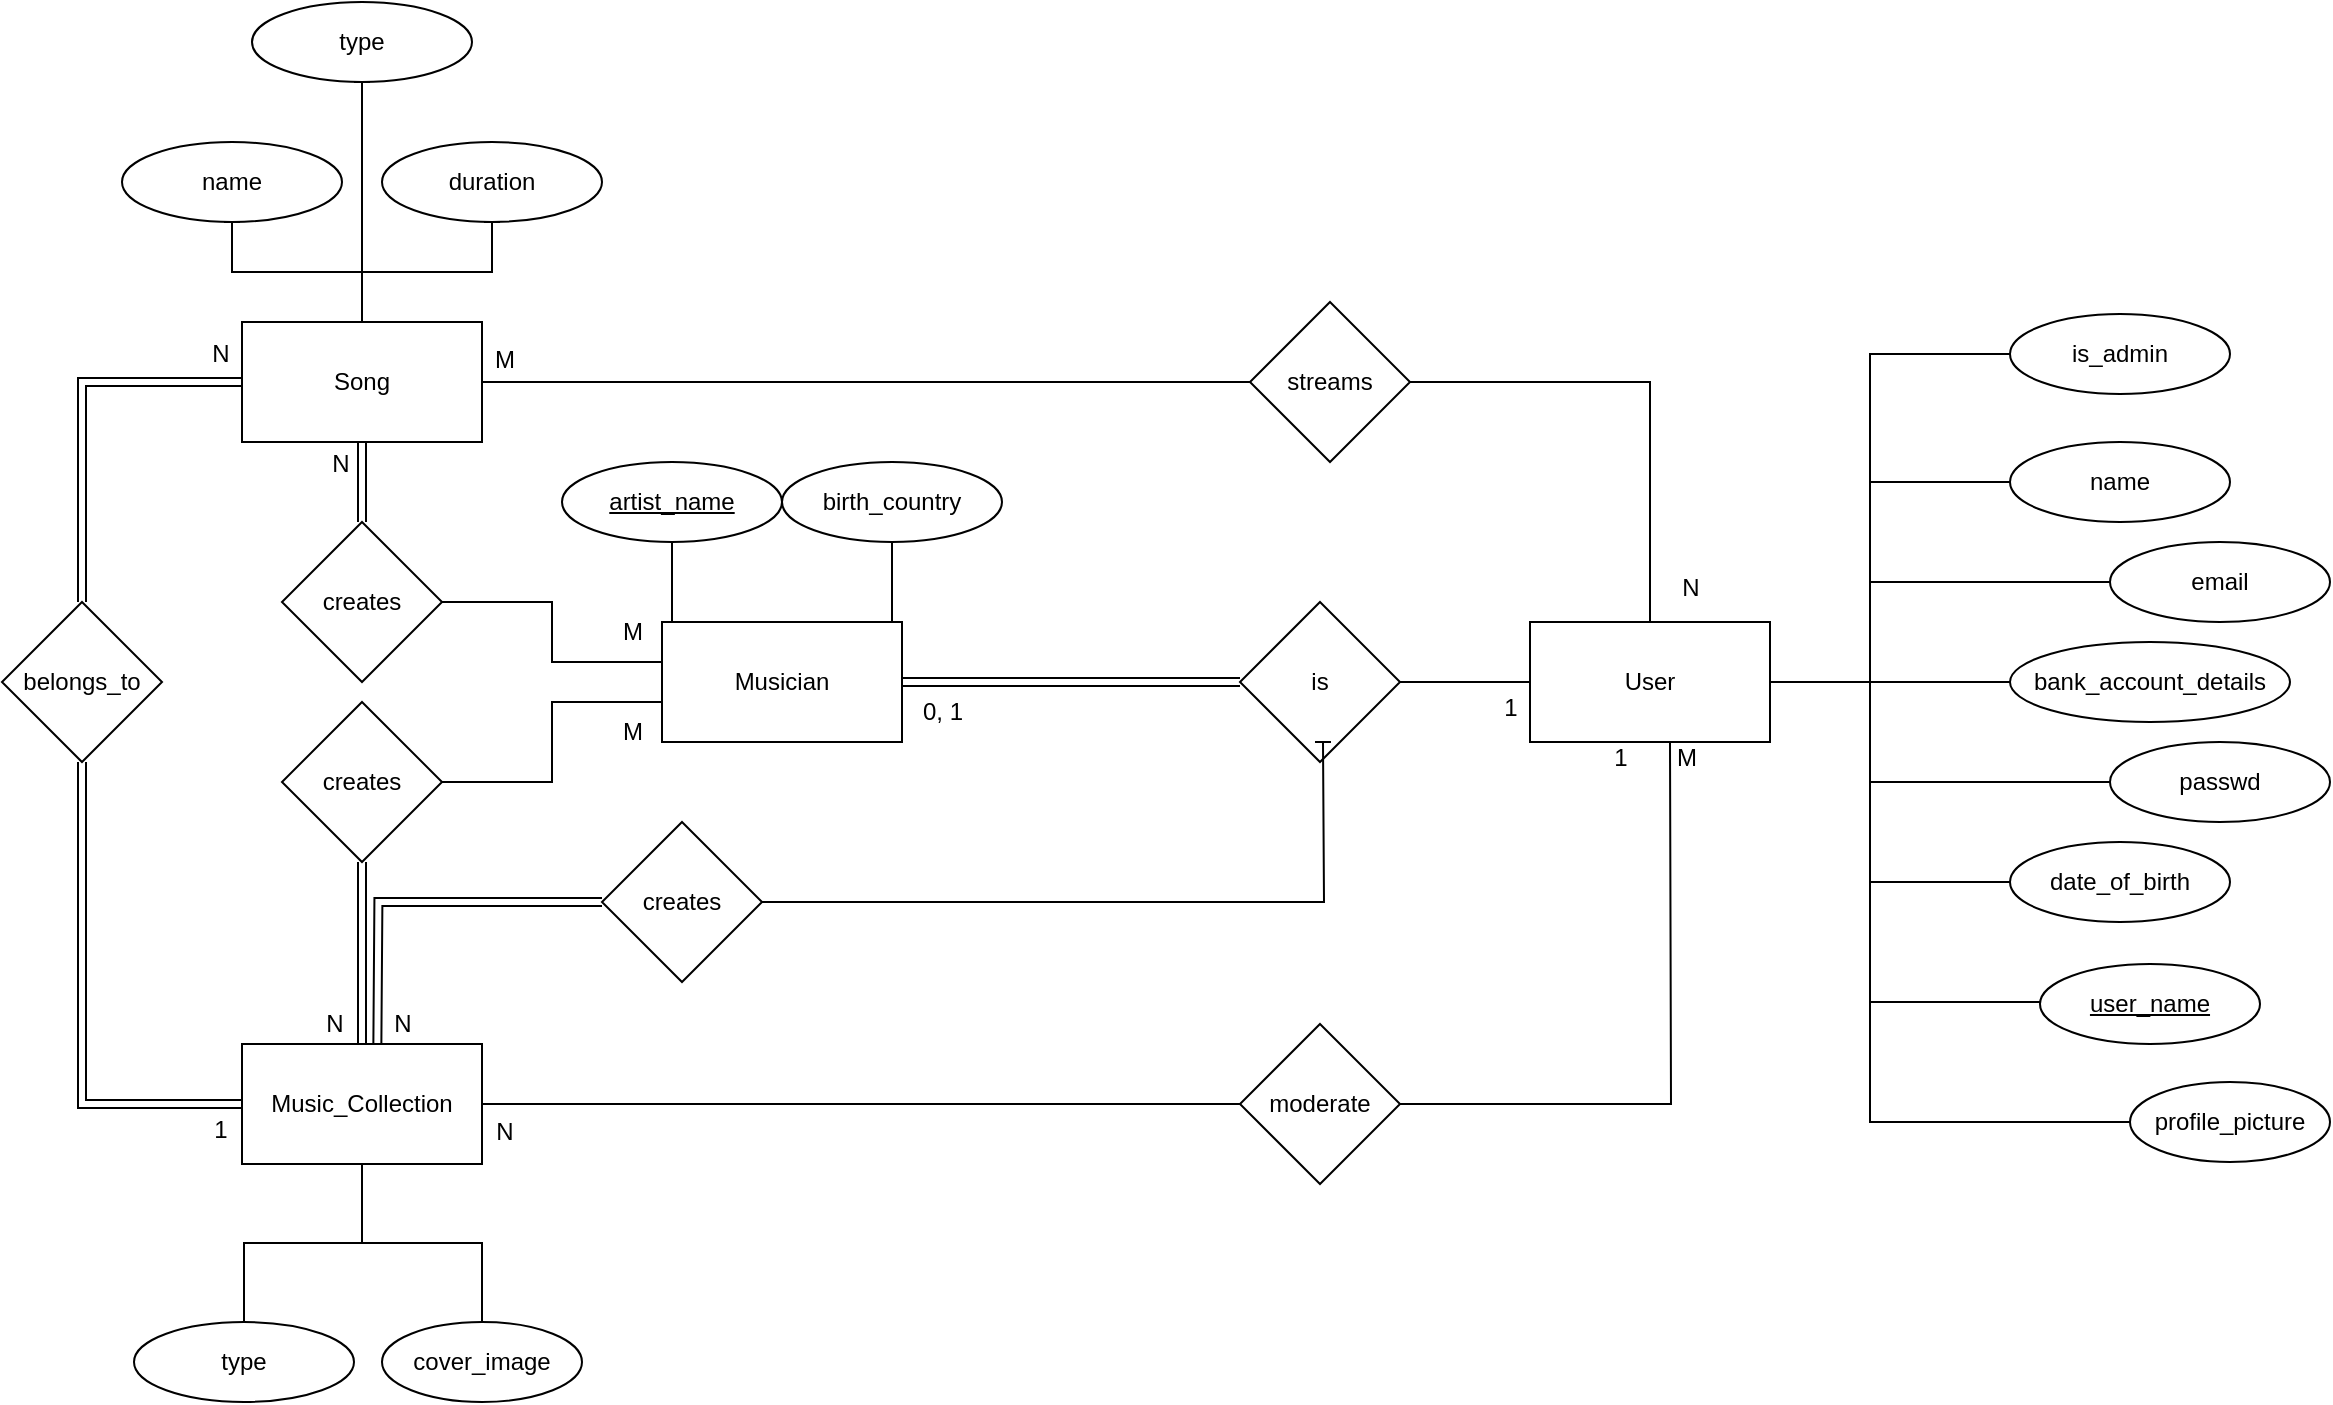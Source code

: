 <mxfile version="24.7.16">
  <diagram name="Page-1" id="TaUfX6dQ_6sSOLUEPohV">
    <mxGraphModel dx="1652" dy="785" grid="1" gridSize="10" guides="1" tooltips="1" connect="1" arrows="1" fold="1" page="1" pageScale="1" pageWidth="850" pageHeight="1100" math="0" shadow="0">
      <root>
        <mxCell id="0" />
        <mxCell id="1" parent="0" />
        <mxCell id="M-IZh2_x-mo40waA8k21-18" style="edgeStyle=orthogonalEdgeStyle;rounded=0;orthogonalLoop=1;jettySize=auto;html=1;entryX=0.5;entryY=1;entryDx=0;entryDy=0;endArrow=baseDash;endFill=0;" parent="1" source="M-IZh2_x-mo40waA8k21-2" target="M-IZh2_x-mo40waA8k21-17" edge="1">
          <mxGeometry relative="1" as="geometry" />
        </mxCell>
        <mxCell id="M-IZh2_x-mo40waA8k21-19" style="edgeStyle=orthogonalEdgeStyle;rounded=0;orthogonalLoop=1;jettySize=auto;html=1;entryX=0.5;entryY=1;entryDx=0;entryDy=0;endArrow=baseDash;endFill=0;" parent="1" source="M-IZh2_x-mo40waA8k21-2" target="M-IZh2_x-mo40waA8k21-16" edge="1">
          <mxGeometry relative="1" as="geometry" />
        </mxCell>
        <mxCell id="M-IZh2_x-mo40waA8k21-21" value="" style="edgeStyle=orthogonalEdgeStyle;rounded=0;orthogonalLoop=1;jettySize=auto;html=1;endArrow=baseDash;endFill=0;" parent="1" source="M-IZh2_x-mo40waA8k21-2" target="M-IZh2_x-mo40waA8k21-20" edge="1">
          <mxGeometry relative="1" as="geometry" />
        </mxCell>
        <mxCell id="M-IZh2_x-mo40waA8k21-2" value="Song" style="rounded=0;whiteSpace=wrap;html=1;" parent="1" vertex="1">
          <mxGeometry x="80" y="260" width="120" height="60" as="geometry" />
        </mxCell>
        <mxCell id="R3kR3z40ssJg2MjRUmtv-1" style="edgeStyle=orthogonalEdgeStyle;rounded=0;orthogonalLoop=1;jettySize=auto;html=1;exitX=0.5;exitY=0;exitDx=0;exitDy=0;endArrow=baseDash;endFill=0;" parent="1" source="OT3dN3TAftwDxkAceLVw-1" target="M-IZh2_x-mo40waA8k21-3" edge="1">
          <mxGeometry relative="1" as="geometry" />
        </mxCell>
        <mxCell id="M-IZh2_x-mo40waA8k21-3" value="Music_Collection" style="rounded=0;whiteSpace=wrap;html=1;" parent="1" vertex="1">
          <mxGeometry x="80" y="621" width="120" height="60" as="geometry" />
        </mxCell>
        <mxCell id="M-IZh2_x-mo40waA8k21-4" value="Musician" style="rounded=0;whiteSpace=wrap;html=1;" parent="1" vertex="1">
          <mxGeometry x="290" y="410" width="120" height="60" as="geometry" />
        </mxCell>
        <mxCell id="M-IZh2_x-mo40waA8k21-8" style="edgeStyle=orthogonalEdgeStyle;rounded=0;orthogonalLoop=1;jettySize=auto;html=1;endArrow=baseDash;endFill=0;exitX=1;exitY=0.5;exitDx=0;exitDy=0;" parent="1" source="M-IZh2_x-mo40waA8k21-7" target="M-IZh2_x-mo40waA8k21-5" edge="1">
          <mxGeometry relative="1" as="geometry" />
        </mxCell>
        <mxCell id="M-IZh2_x-mo40waA8k21-39" style="edgeStyle=orthogonalEdgeStyle;rounded=0;orthogonalLoop=1;jettySize=auto;html=1;exitX=0;exitY=0.5;exitDx=0;exitDy=0;entryX=1;entryY=0.5;entryDx=0;entryDy=0;endArrow=baseDash;endFill=0;" parent="1" source="M-IZh2_x-mo40waA8k21-33" target="M-IZh2_x-mo40waA8k21-5" edge="1">
          <mxGeometry relative="1" as="geometry">
            <Array as="points">
              <mxPoint x="894" y="340" />
              <mxPoint x="894" y="440" />
            </Array>
          </mxGeometry>
        </mxCell>
        <mxCell id="M-IZh2_x-mo40waA8k21-47" style="edgeStyle=orthogonalEdgeStyle;rounded=0;orthogonalLoop=1;jettySize=auto;html=1;exitX=1;exitY=0.5;exitDx=0;exitDy=0;endArrow=baseDash;endFill=0;" parent="1" source="M-IZh2_x-mo40waA8k21-46" target="M-IZh2_x-mo40waA8k21-5" edge="1">
          <mxGeometry relative="1" as="geometry">
            <Array as="points">
              <mxPoint x="784" y="290" />
            </Array>
          </mxGeometry>
        </mxCell>
        <mxCell id="rp67jTKDv4jTURseV-1P-2" style="edgeStyle=orthogonalEdgeStyle;rounded=0;orthogonalLoop=1;jettySize=auto;html=1;exitX=0;exitY=0.5;exitDx=0;exitDy=0;endArrow=baseDash;endFill=0;" parent="1" source="rp67jTKDv4jTURseV-1P-1" edge="1">
          <mxGeometry relative="1" as="geometry">
            <mxPoint x="844" y="440" as="targetPoint" />
            <Array as="points">
              <mxPoint x="894" y="276" />
              <mxPoint x="894" y="440" />
            </Array>
          </mxGeometry>
        </mxCell>
        <mxCell id="OT3dN3TAftwDxkAceLVw-16" style="edgeStyle=orthogonalEdgeStyle;rounded=0;orthogonalLoop=1;jettySize=auto;html=1;exitX=0;exitY=0.5;exitDx=0;exitDy=0;entryX=1;entryY=0.5;entryDx=0;entryDy=0;endArrow=baseDash;endFill=0;" parent="1" source="OT3dN3TAftwDxkAceLVw-10" target="M-IZh2_x-mo40waA8k21-5" edge="1">
          <mxGeometry relative="1" as="geometry">
            <Array as="points">
              <mxPoint x="894" y="660" />
              <mxPoint x="894" y="440" />
            </Array>
          </mxGeometry>
        </mxCell>
        <mxCell id="M-IZh2_x-mo40waA8k21-5" value="User" style="rounded=0;whiteSpace=wrap;html=1;" parent="1" vertex="1">
          <mxGeometry x="724" y="410" width="120" height="60" as="geometry" />
        </mxCell>
        <mxCell id="M-IZh2_x-mo40waA8k21-9" style="edgeStyle=orthogonalEdgeStyle;rounded=0;orthogonalLoop=1;jettySize=auto;html=1;entryX=1;entryY=0.5;entryDx=0;entryDy=0;endArrow=baseDash;endFill=0;shape=link;" parent="1" source="M-IZh2_x-mo40waA8k21-7" target="M-IZh2_x-mo40waA8k21-4" edge="1">
          <mxGeometry relative="1" as="geometry">
            <mxPoint x="514" y="440" as="targetPoint" />
          </mxGeometry>
        </mxCell>
        <mxCell id="M-IZh2_x-mo40waA8k21-7" value="is" style="rhombus;whiteSpace=wrap;html=1;" parent="1" vertex="1">
          <mxGeometry x="579" y="400" width="80" height="80" as="geometry" />
        </mxCell>
        <mxCell id="M-IZh2_x-mo40waA8k21-13" value="" style="edgeStyle=orthogonalEdgeStyle;rounded=0;orthogonalLoop=1;jettySize=auto;html=1;endArrow=baseDash;endFill=0;shape=link;" parent="1" source="M-IZh2_x-mo40waA8k21-10" target="M-IZh2_x-mo40waA8k21-3" edge="1">
          <mxGeometry relative="1" as="geometry" />
        </mxCell>
        <mxCell id="M-IZh2_x-mo40waA8k21-10" value="creates" style="rhombus;whiteSpace=wrap;html=1;" parent="1" vertex="1">
          <mxGeometry x="100" y="450" width="80" height="80" as="geometry" />
        </mxCell>
        <mxCell id="rp67jTKDv4jTURseV-1P-3" style="edgeStyle=orthogonalEdgeStyle;rounded=0;orthogonalLoop=1;jettySize=auto;html=1;endArrow=baseDash;endFill=0;" parent="1" source="M-IZh2_x-mo40waA8k21-14" target="M-IZh2_x-mo40waA8k21-3" edge="1">
          <mxGeometry relative="1" as="geometry" />
        </mxCell>
        <mxCell id="M-IZh2_x-mo40waA8k21-14" value="type" style="ellipse;whiteSpace=wrap;html=1;" parent="1" vertex="1">
          <mxGeometry x="26" y="760" width="110" height="40" as="geometry" />
        </mxCell>
        <mxCell id="M-IZh2_x-mo40waA8k21-16" value="name" style="ellipse;whiteSpace=wrap;html=1;" parent="1" vertex="1">
          <mxGeometry x="20" y="170" width="110" height="40" as="geometry" />
        </mxCell>
        <mxCell id="M-IZh2_x-mo40waA8k21-17" value="duration" style="ellipse;whiteSpace=wrap;html=1;" parent="1" vertex="1">
          <mxGeometry x="150" y="170" width="110" height="40" as="geometry" />
        </mxCell>
        <mxCell id="M-IZh2_x-mo40waA8k21-20" value="type" style="ellipse;whiteSpace=wrap;html=1;" parent="1" vertex="1">
          <mxGeometry x="85" y="100" width="110" height="40" as="geometry" />
        </mxCell>
        <mxCell id="M-IZh2_x-mo40waA8k21-25" style="edgeStyle=orthogonalEdgeStyle;rounded=0;orthogonalLoop=1;jettySize=auto;html=1;entryX=0.5;entryY=1;entryDx=0;entryDy=0;endArrow=baseDash;endFill=0;exitX=1;exitY=0.5;exitDx=0;exitDy=0;" parent="1" source="M-IZh2_x-mo40waA8k21-23" edge="1">
          <mxGeometry relative="1" as="geometry">
            <mxPoint x="669" y="651" as="sourcePoint" />
            <mxPoint x="794" y="470" as="targetPoint" />
          </mxGeometry>
        </mxCell>
        <mxCell id="M-IZh2_x-mo40waA8k21-26" style="edgeStyle=orthogonalEdgeStyle;rounded=0;orthogonalLoop=1;jettySize=auto;html=1;entryX=1;entryY=0.5;entryDx=0;entryDy=0;endArrow=baseDash;endFill=0;" parent="1" source="M-IZh2_x-mo40waA8k21-23" target="M-IZh2_x-mo40waA8k21-3" edge="1">
          <mxGeometry relative="1" as="geometry" />
        </mxCell>
        <mxCell id="M-IZh2_x-mo40waA8k21-23" value="moderate" style="rhombus;whiteSpace=wrap;html=1;" parent="1" vertex="1">
          <mxGeometry x="579" y="611" width="80" height="80" as="geometry" />
        </mxCell>
        <mxCell id="M-IZh2_x-mo40waA8k21-31" style="edgeStyle=orthogonalEdgeStyle;rounded=0;orthogonalLoop=1;jettySize=auto;html=1;entryX=0;entryY=0.5;entryDx=0;entryDy=0;endArrow=baseDash;endFill=0;shape=link;" parent="1" source="M-IZh2_x-mo40waA8k21-29" target="M-IZh2_x-mo40waA8k21-2" edge="1">
          <mxGeometry relative="1" as="geometry">
            <Array as="points">
              <mxPoint y="290" />
            </Array>
          </mxGeometry>
        </mxCell>
        <mxCell id="M-IZh2_x-mo40waA8k21-72" style="edgeStyle=orthogonalEdgeStyle;rounded=0;orthogonalLoop=1;jettySize=auto;html=1;entryX=0;entryY=0.5;entryDx=0;entryDy=0;endArrow=baseDash;endFill=0;shape=link;" parent="1" source="M-IZh2_x-mo40waA8k21-29" target="M-IZh2_x-mo40waA8k21-3" edge="1">
          <mxGeometry relative="1" as="geometry">
            <Array as="points">
              <mxPoint y="651" />
            </Array>
          </mxGeometry>
        </mxCell>
        <mxCell id="M-IZh2_x-mo40waA8k21-29" value="belongs_to" style="rhombus;whiteSpace=wrap;html=1;" parent="1" vertex="1">
          <mxGeometry x="-40" y="400" width="80" height="80" as="geometry" />
        </mxCell>
        <mxCell id="M-IZh2_x-mo40waA8k21-33" value="name" style="ellipse;whiteSpace=wrap;html=1;" parent="1" vertex="1">
          <mxGeometry x="964" y="320" width="110" height="40" as="geometry" />
        </mxCell>
        <mxCell id="M-IZh2_x-mo40waA8k21-40" style="edgeStyle=orthogonalEdgeStyle;rounded=0;orthogonalLoop=1;jettySize=auto;html=1;endArrow=baseDash;endFill=0;" parent="1" source="M-IZh2_x-mo40waA8k21-35" edge="1">
          <mxGeometry relative="1" as="geometry">
            <mxPoint x="844" y="440" as="targetPoint" />
            <Array as="points">
              <mxPoint x="894" y="390" />
              <mxPoint x="894" y="440" />
            </Array>
          </mxGeometry>
        </mxCell>
        <mxCell id="M-IZh2_x-mo40waA8k21-35" value="email" style="ellipse;whiteSpace=wrap;html=1;" parent="1" vertex="1">
          <mxGeometry x="1014" y="370" width="110" height="40" as="geometry" />
        </mxCell>
        <mxCell id="M-IZh2_x-mo40waA8k21-42" style="edgeStyle=orthogonalEdgeStyle;rounded=0;orthogonalLoop=1;jettySize=auto;html=1;endArrow=baseDash;endFill=0;" parent="1" source="M-IZh2_x-mo40waA8k21-36" edge="1">
          <mxGeometry relative="1" as="geometry">
            <mxPoint x="844" y="440" as="targetPoint" />
            <Array as="points">
              <mxPoint x="894" y="490" />
              <mxPoint x="894" y="440" />
            </Array>
          </mxGeometry>
        </mxCell>
        <mxCell id="M-IZh2_x-mo40waA8k21-36" value="passwd" style="ellipse;whiteSpace=wrap;html=1;" parent="1" vertex="1">
          <mxGeometry x="1014" y="470" width="110" height="40" as="geometry" />
        </mxCell>
        <mxCell id="M-IZh2_x-mo40waA8k21-43" style="edgeStyle=orthogonalEdgeStyle;rounded=0;orthogonalLoop=1;jettySize=auto;html=1;endArrow=baseDash;endFill=0;" parent="1" source="M-IZh2_x-mo40waA8k21-37" edge="1">
          <mxGeometry relative="1" as="geometry">
            <mxPoint x="844" y="440" as="targetPoint" />
            <Array as="points">
              <mxPoint x="894" y="540" />
              <mxPoint x="894" y="440" />
            </Array>
          </mxGeometry>
        </mxCell>
        <mxCell id="M-IZh2_x-mo40waA8k21-37" value="date_of_birth" style="ellipse;whiteSpace=wrap;html=1;" parent="1" vertex="1">
          <mxGeometry x="964" y="520" width="110" height="40" as="geometry" />
        </mxCell>
        <mxCell id="M-IZh2_x-mo40waA8k21-41" style="edgeStyle=orthogonalEdgeStyle;rounded=0;orthogonalLoop=1;jettySize=auto;html=1;entryX=1;entryY=0.5;entryDx=0;entryDy=0;endArrow=baseDash;endFill=0;" parent="1" source="M-IZh2_x-mo40waA8k21-38" target="M-IZh2_x-mo40waA8k21-5" edge="1">
          <mxGeometry relative="1" as="geometry" />
        </mxCell>
        <mxCell id="M-IZh2_x-mo40waA8k21-38" value="bank_account_details" style="ellipse;whiteSpace=wrap;html=1;" parent="1" vertex="1">
          <mxGeometry x="964" y="420" width="140" height="40" as="geometry" />
        </mxCell>
        <mxCell id="M-IZh2_x-mo40waA8k21-45" style="edgeStyle=orthogonalEdgeStyle;rounded=0;orthogonalLoop=1;jettySize=auto;html=1;endArrow=baseDash;endFill=0;" parent="1" source="M-IZh2_x-mo40waA8k21-44" edge="1">
          <mxGeometry relative="1" as="geometry">
            <mxPoint x="844" y="440" as="targetPoint" />
            <Array as="points">
              <mxPoint x="894" y="600" />
              <mxPoint x="894" y="440" />
            </Array>
          </mxGeometry>
        </mxCell>
        <mxCell id="M-IZh2_x-mo40waA8k21-44" value="&lt;u&gt;user_name&lt;/u&gt;" style="ellipse;whiteSpace=wrap;html=1;" parent="1" vertex="1">
          <mxGeometry x="979" y="581" width="110" height="40" as="geometry" />
        </mxCell>
        <mxCell id="M-IZh2_x-mo40waA8k21-48" style="edgeStyle=orthogonalEdgeStyle;rounded=0;orthogonalLoop=1;jettySize=auto;html=1;entryX=1;entryY=0.5;entryDx=0;entryDy=0;endArrow=baseDash;endFill=0;" parent="1" source="M-IZh2_x-mo40waA8k21-46" target="M-IZh2_x-mo40waA8k21-2" edge="1">
          <mxGeometry relative="1" as="geometry" />
        </mxCell>
        <mxCell id="M-IZh2_x-mo40waA8k21-46" value="streams" style="rhombus;whiteSpace=wrap;html=1;" parent="1" vertex="1">
          <mxGeometry x="584" y="250" width="80" height="80" as="geometry" />
        </mxCell>
        <mxCell id="M-IZh2_x-mo40waA8k21-52" value="" style="edgeStyle=orthogonalEdgeStyle;rounded=0;orthogonalLoop=1;jettySize=auto;html=1;endArrow=baseDash;endFill=0;" parent="1" source="M-IZh2_x-mo40waA8k21-51" edge="1">
          <mxGeometry relative="1" as="geometry">
            <mxPoint x="295" y="410" as="targetPoint" />
          </mxGeometry>
        </mxCell>
        <mxCell id="M-IZh2_x-mo40waA8k21-51" value="&lt;u&gt;artist_name&lt;/u&gt;" style="ellipse;whiteSpace=wrap;html=1;" parent="1" vertex="1">
          <mxGeometry x="240" y="330" width="110" height="40" as="geometry" />
        </mxCell>
        <mxCell id="M-IZh2_x-mo40waA8k21-74" style="edgeStyle=orthogonalEdgeStyle;rounded=0;orthogonalLoop=1;jettySize=auto;html=1;endArrow=baseDash;endFill=0;exitX=1;exitY=0.5;exitDx=0;exitDy=0;" parent="1" source="M-IZh2_x-mo40waA8k21-73" edge="1">
          <mxGeometry relative="1" as="geometry">
            <mxPoint x="620.5" y="470" as="targetPoint" />
            <mxPoint x="330.5" y="550.0" as="sourcePoint" />
          </mxGeometry>
        </mxCell>
        <mxCell id="M-IZh2_x-mo40waA8k21-73" value="creates" style="rhombus;whiteSpace=wrap;html=1;" parent="1" vertex="1">
          <mxGeometry x="260" y="510" width="80" height="80" as="geometry" />
        </mxCell>
        <mxCell id="M-IZh2_x-mo40waA8k21-76" style="edgeStyle=orthogonalEdgeStyle;rounded=0;orthogonalLoop=1;jettySize=auto;html=1;entryX=0.664;entryY=0;entryDx=0;entryDy=0;entryPerimeter=0;endArrow=baseDash;endFill=0;shape=link;exitX=0;exitY=0.5;exitDx=0;exitDy=0;" parent="1" source="M-IZh2_x-mo40waA8k21-73" edge="1">
          <mxGeometry relative="1" as="geometry">
            <mxPoint x="248.0" y="550.0" as="sourcePoint" />
            <mxPoint x="147.68" y="621" as="targetPoint" />
          </mxGeometry>
        </mxCell>
        <mxCell id="M-IZh2_x-mo40waA8k21-77" value="1" style="text;html=1;align=center;verticalAlign=middle;resizable=0;points=[];autosize=1;strokeColor=none;fillColor=none;" parent="1" vertex="1">
          <mxGeometry x="754" y="463" width="30" height="30" as="geometry" />
        </mxCell>
        <mxCell id="M-IZh2_x-mo40waA8k21-78" value="N" style="text;html=1;align=center;verticalAlign=middle;resizable=0;points=[];autosize=1;strokeColor=none;fillColor=none;" parent="1" vertex="1">
          <mxGeometry x="145" y="596" width="30" height="30" as="geometry" />
        </mxCell>
        <mxCell id="M-IZh2_x-mo40waA8k21-79" value="M" style="text;html=1;align=center;verticalAlign=middle;resizable=0;points=[];autosize=1;strokeColor=none;fillColor=none;" parent="1" vertex="1">
          <mxGeometry x="260" y="450" width="30" height="30" as="geometry" />
        </mxCell>
        <mxCell id="M-IZh2_x-mo40waA8k21-80" value="N" style="text;html=1;align=center;verticalAlign=middle;resizable=0;points=[];autosize=1;strokeColor=none;fillColor=none;" parent="1" vertex="1">
          <mxGeometry x="111" y="596" width="30" height="30" as="geometry" />
        </mxCell>
        <mxCell id="M-IZh2_x-mo40waA8k21-81" value="N" style="text;html=1;align=center;verticalAlign=middle;resizable=0;points=[];autosize=1;strokeColor=none;fillColor=none;" parent="1" vertex="1">
          <mxGeometry x="114" y="316" width="30" height="30" as="geometry" />
        </mxCell>
        <mxCell id="M-IZh2_x-mo40waA8k21-84" value="M" style="text;html=1;align=center;verticalAlign=middle;resizable=0;points=[];autosize=1;strokeColor=none;fillColor=none;" parent="1" vertex="1">
          <mxGeometry x="196" y="264" width="30" height="30" as="geometry" />
        </mxCell>
        <mxCell id="M-IZh2_x-mo40waA8k21-85" value="N" style="text;html=1;align=center;verticalAlign=middle;resizable=0;points=[];autosize=1;strokeColor=none;fillColor=none;" parent="1" vertex="1">
          <mxGeometry x="54" y="261" width="30" height="30" as="geometry" />
        </mxCell>
        <mxCell id="M-IZh2_x-mo40waA8k21-86" value="1" style="text;html=1;align=center;verticalAlign=middle;resizable=0;points=[];autosize=1;strokeColor=none;fillColor=none;" parent="1" vertex="1">
          <mxGeometry x="54" y="649" width="30" height="30" as="geometry" />
        </mxCell>
        <mxCell id="M-IZh2_x-mo40waA8k21-87" value="1" style="text;html=1;align=center;verticalAlign=middle;resizable=0;points=[];autosize=1;strokeColor=none;fillColor=none;" parent="1" vertex="1">
          <mxGeometry x="699" y="438" width="30" height="30" as="geometry" />
        </mxCell>
        <mxCell id="M-IZh2_x-mo40waA8k21-88" value="0, 1" style="text;html=1;align=center;verticalAlign=middle;resizable=0;points=[];autosize=1;strokeColor=none;fillColor=none;" parent="1" vertex="1">
          <mxGeometry x="410" y="440" width="40" height="30" as="geometry" />
        </mxCell>
        <mxCell id="M-IZh2_x-mo40waA8k21-89" value="M" style="text;html=1;align=center;verticalAlign=middle;resizable=0;points=[];autosize=1;strokeColor=none;fillColor=none;" parent="1" vertex="1">
          <mxGeometry x="787" y="463" width="30" height="30" as="geometry" />
        </mxCell>
        <mxCell id="M-IZh2_x-mo40waA8k21-90" value="N" style="text;html=1;align=center;verticalAlign=middle;resizable=0;points=[];autosize=1;strokeColor=none;fillColor=none;" parent="1" vertex="1">
          <mxGeometry x="196" y="650" width="30" height="30" as="geometry" />
        </mxCell>
        <mxCell id="M-IZh2_x-mo40waA8k21-93" value="N" style="text;html=1;align=center;verticalAlign=middle;resizable=0;points=[];autosize=1;strokeColor=none;fillColor=none;" parent="1" vertex="1">
          <mxGeometry x="789" y="378" width="30" height="30" as="geometry" />
        </mxCell>
        <mxCell id="M-IZh2_x-mo40waA8k21-98" value="" style="edgeStyle=orthogonalEdgeStyle;rounded=0;orthogonalLoop=1;jettySize=auto;html=1;endArrow=baseDash;endFill=0;shape=link;" parent="1" source="M-IZh2_x-mo40waA8k21-94" target="M-IZh2_x-mo40waA8k21-2" edge="1">
          <mxGeometry relative="1" as="geometry" />
        </mxCell>
        <mxCell id="M-IZh2_x-mo40waA8k21-94" value="creates" style="rhombus;whiteSpace=wrap;html=1;" parent="1" vertex="1">
          <mxGeometry x="100" y="360" width="80" height="80" as="geometry" />
        </mxCell>
        <mxCell id="M-IZh2_x-mo40waA8k21-100" value="M" style="text;html=1;align=center;verticalAlign=middle;resizable=0;points=[];autosize=1;strokeColor=none;fillColor=none;" parent="1" vertex="1">
          <mxGeometry x="260" y="400" width="30" height="30" as="geometry" />
        </mxCell>
        <mxCell id="M-IZh2_x-mo40waA8k21-104" style="edgeStyle=orthogonalEdgeStyle;rounded=0;orthogonalLoop=1;jettySize=auto;html=1;entryX=0;entryY=0.333;entryDx=0;entryDy=0;entryPerimeter=0;endArrow=baseDash;endFill=0;" parent="1" source="M-IZh2_x-mo40waA8k21-94" target="M-IZh2_x-mo40waA8k21-4" edge="1">
          <mxGeometry relative="1" as="geometry" />
        </mxCell>
        <mxCell id="M-IZh2_x-mo40waA8k21-105" style="edgeStyle=orthogonalEdgeStyle;rounded=0;orthogonalLoop=1;jettySize=auto;html=1;entryX=0;entryY=0.667;entryDx=0;entryDy=0;entryPerimeter=0;endArrow=baseDash;endFill=0;" parent="1" source="M-IZh2_x-mo40waA8k21-10" target="M-IZh2_x-mo40waA8k21-4" edge="1">
          <mxGeometry relative="1" as="geometry" />
        </mxCell>
        <mxCell id="rp67jTKDv4jTURseV-1P-1" value="is_admin" style="ellipse;whiteSpace=wrap;html=1;" parent="1" vertex="1">
          <mxGeometry x="964" y="256" width="110" height="40" as="geometry" />
        </mxCell>
        <mxCell id="OT3dN3TAftwDxkAceLVw-1" value="cover_image" style="ellipse;whiteSpace=wrap;html=1;align=center;" parent="1" vertex="1">
          <mxGeometry x="150" y="760" width="100" height="40" as="geometry" />
        </mxCell>
        <mxCell id="OT3dN3TAftwDxkAceLVw-10" value="profile_picture" style="ellipse;whiteSpace=wrap;html=1;align=center;" parent="1" vertex="1">
          <mxGeometry x="1024" y="640" width="100" height="40" as="geometry" />
        </mxCell>
        <mxCell id="Q13qIYdsU2K48d8m2lTv-1" value="" style="edgeStyle=orthogonalEdgeStyle;rounded=0;orthogonalLoop=1;jettySize=auto;html=1;endArrow=baseDash;endFill=0;" edge="1" parent="1" source="Q13qIYdsU2K48d8m2lTv-2">
          <mxGeometry relative="1" as="geometry">
            <mxPoint x="405" y="410" as="targetPoint" />
          </mxGeometry>
        </mxCell>
        <mxCell id="Q13qIYdsU2K48d8m2lTv-2" value="birth_country" style="ellipse;whiteSpace=wrap;html=1;" vertex="1" parent="1">
          <mxGeometry x="350" y="330" width="110" height="40" as="geometry" />
        </mxCell>
      </root>
    </mxGraphModel>
  </diagram>
</mxfile>
